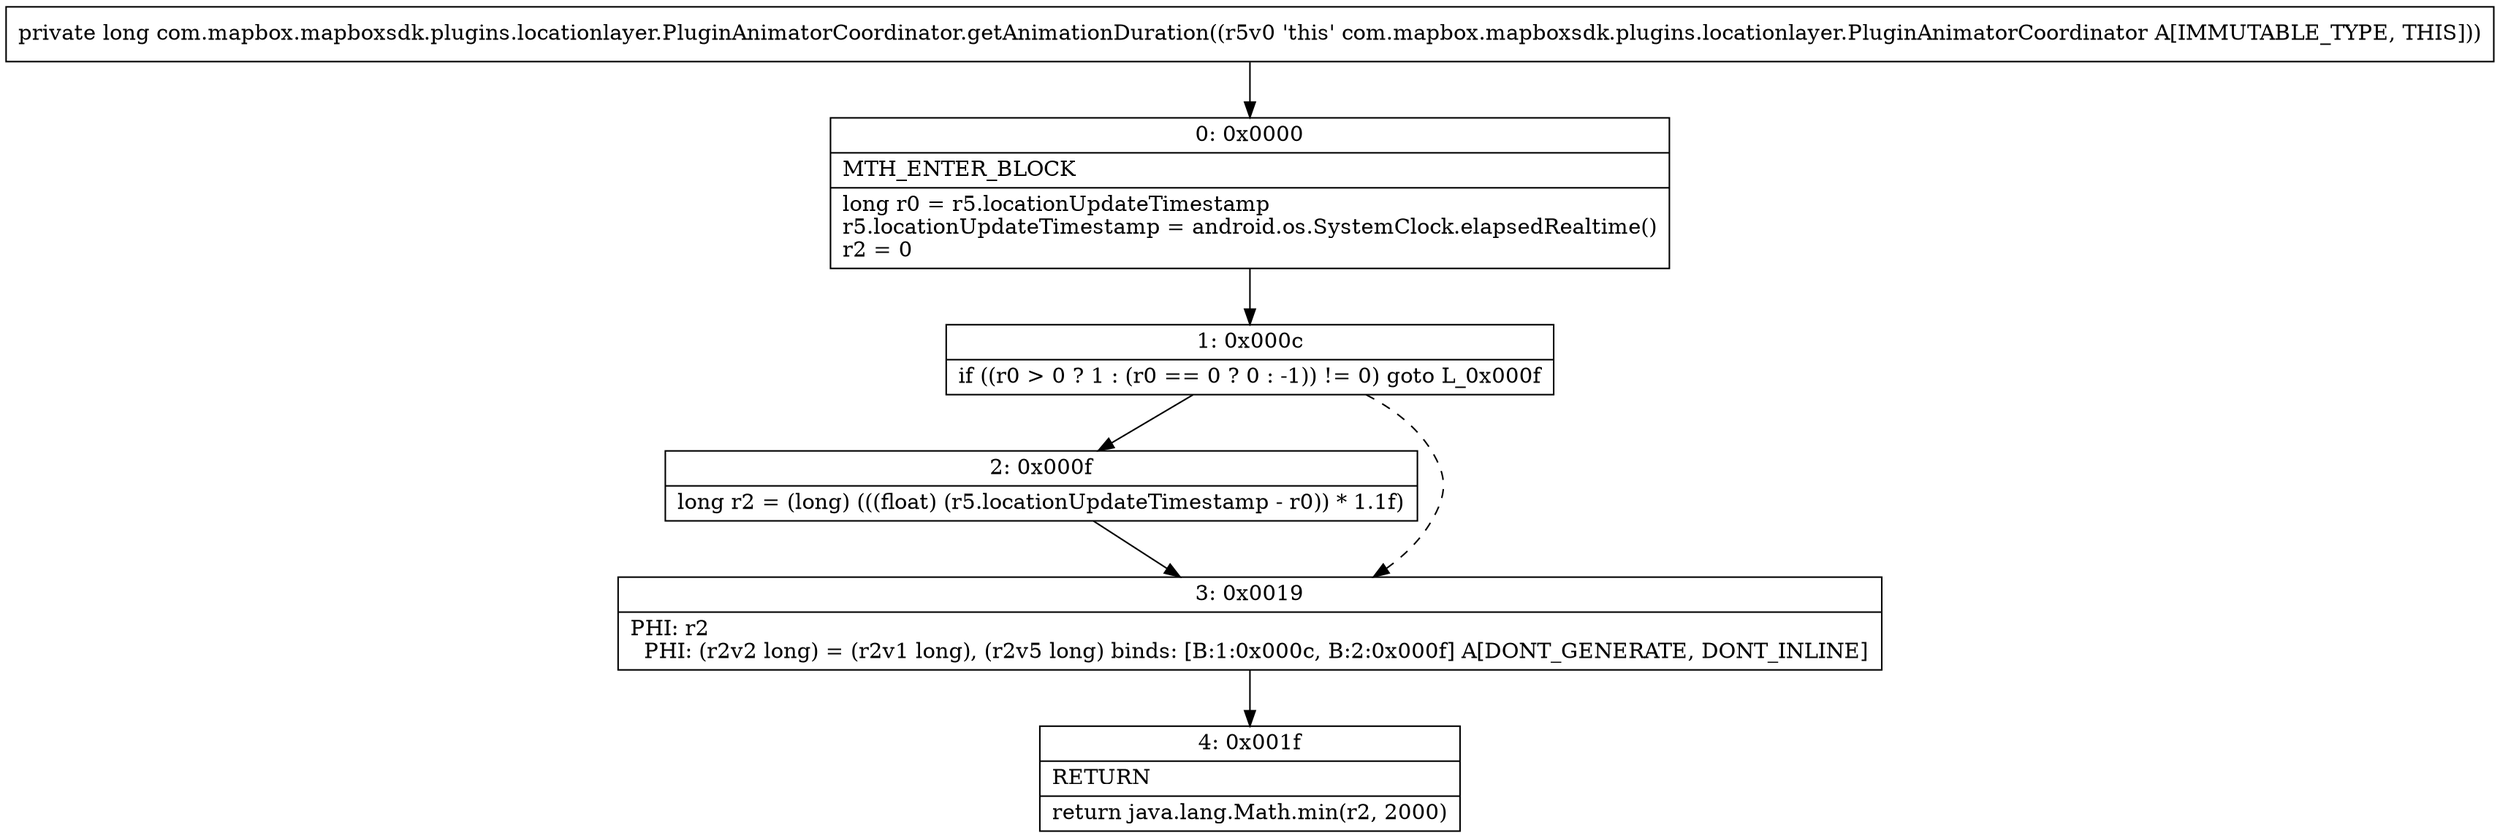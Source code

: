 digraph "CFG forcom.mapbox.mapboxsdk.plugins.locationlayer.PluginAnimatorCoordinator.getAnimationDuration()J" {
Node_0 [shape=record,label="{0\:\ 0x0000|MTH_ENTER_BLOCK\l|long r0 = r5.locationUpdateTimestamp\lr5.locationUpdateTimestamp = android.os.SystemClock.elapsedRealtime()\lr2 = 0\l}"];
Node_1 [shape=record,label="{1\:\ 0x000c|if ((r0 \> 0 ? 1 : (r0 == 0 ? 0 : \-1)) != 0) goto L_0x000f\l}"];
Node_2 [shape=record,label="{2\:\ 0x000f|long r2 = (long) (((float) (r5.locationUpdateTimestamp \- r0)) * 1.1f)\l}"];
Node_3 [shape=record,label="{3\:\ 0x0019|PHI: r2 \l  PHI: (r2v2 long) = (r2v1 long), (r2v5 long) binds: [B:1:0x000c, B:2:0x000f] A[DONT_GENERATE, DONT_INLINE]\l}"];
Node_4 [shape=record,label="{4\:\ 0x001f|RETURN\l|return java.lang.Math.min(r2, 2000)\l}"];
MethodNode[shape=record,label="{private long com.mapbox.mapboxsdk.plugins.locationlayer.PluginAnimatorCoordinator.getAnimationDuration((r5v0 'this' com.mapbox.mapboxsdk.plugins.locationlayer.PluginAnimatorCoordinator A[IMMUTABLE_TYPE, THIS])) }"];
MethodNode -> Node_0;
Node_0 -> Node_1;
Node_1 -> Node_2;
Node_1 -> Node_3[style=dashed];
Node_2 -> Node_3;
Node_3 -> Node_4;
}

